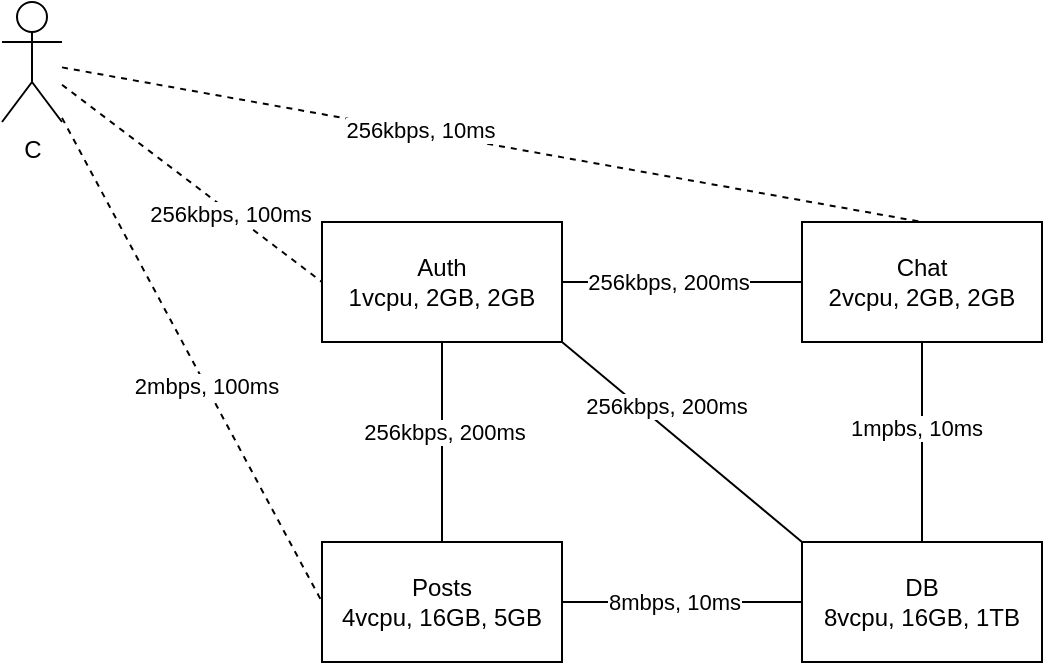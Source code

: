 <mxfile version="20.3.0" type="device" pages="2"><diagram id="TTRqupK-qeuxF9N37Ldn" name="social media"><mxGraphModel dx="775" dy="672" grid="1" gridSize="10" guides="1" tooltips="1" connect="1" arrows="1" fold="1" page="1" pageScale="1" pageWidth="850" pageHeight="1100" math="0" shadow="0"><root><mxCell id="0"/><mxCell id="1" parent="0"/><mxCell id="FjRku4gH8DPGYZkBuigK-8" style="orthogonalLoop=1;jettySize=auto;html=1;exitX=0.5;exitY=1;exitDx=0;exitDy=0;entryX=0.5;entryY=0;entryDx=0;entryDy=0;rounded=0;endArrow=none;endFill=0;" parent="1" source="FjRku4gH8DPGYZkBuigK-26" target="FjRku4gH8DPGYZkBuigK-25" edge="1"><mxGeometry relative="1" as="geometry"><mxPoint x="540" y="380" as="sourcePoint"/><mxPoint x="420" y="500" as="targetPoint"/></mxGeometry></mxCell><mxCell id="FjRku4gH8DPGYZkBuigK-22" value="1mpbs, 10ms" style="edgeLabel;html=1;align=center;verticalAlign=middle;resizable=0;points=[];" parent="FjRku4gH8DPGYZkBuigK-8" vertex="1" connectable="0"><mxGeometry x="-0.15" y="-3" relative="1" as="geometry"><mxPoint as="offset"/></mxGeometry></mxCell><mxCell id="FjRku4gH8DPGYZkBuigK-9" style="edgeStyle=none;rounded=0;orthogonalLoop=1;jettySize=auto;html=1;exitX=0;exitY=0.5;exitDx=0;exitDy=0;entryX=1;entryY=0.5;entryDx=0;entryDy=0;endArrow=none;endFill=0;" parent="1" source="FjRku4gH8DPGYZkBuigK-26" target="FjRku4gH8DPGYZkBuigK-27" edge="1"><mxGeometry relative="1" as="geometry"><mxPoint x="520" y="360" as="sourcePoint"/><mxPoint x="440" y="360" as="targetPoint"/></mxGeometry></mxCell><mxCell id="FjRku4gH8DPGYZkBuigK-20" value="256kbps, 200ms" style="edgeLabel;html=1;align=center;verticalAlign=middle;resizable=0;points=[];" parent="FjRku4gH8DPGYZkBuigK-9" vertex="1" connectable="0"><mxGeometry x="0.35" y="2" relative="1" as="geometry"><mxPoint x="14" y="-2" as="offset"/></mxGeometry></mxCell><mxCell id="FjRku4gH8DPGYZkBuigK-10" style="edgeStyle=none;rounded=0;orthogonalLoop=1;jettySize=auto;html=1;exitX=0.5;exitY=0;exitDx=0;exitDy=0;entryX=0.5;entryY=1;entryDx=0;entryDy=0;endArrow=none;endFill=0;" parent="1" source="FjRku4gH8DPGYZkBuigK-24" target="FjRku4gH8DPGYZkBuigK-27" edge="1"><mxGeometry relative="1" as="geometry"><mxPoint x="400" y="480" as="sourcePoint"/><mxPoint x="400" y="400" as="targetPoint"/></mxGeometry></mxCell><mxCell id="FjRku4gH8DPGYZkBuigK-21" value="256kbps, 200ms" style="edgeLabel;html=1;align=center;verticalAlign=middle;resizable=0;points=[];" parent="FjRku4gH8DPGYZkBuigK-10" vertex="1" connectable="0"><mxGeometry x="0.1" y="-1" relative="1" as="geometry"><mxPoint as="offset"/></mxGeometry></mxCell><mxCell id="FjRku4gH8DPGYZkBuigK-11" style="edgeStyle=none;rounded=0;orthogonalLoop=1;jettySize=auto;html=1;exitX=1;exitY=0.5;exitDx=0;exitDy=0;endArrow=none;endFill=0;entryX=0;entryY=0.5;entryDx=0;entryDy=0;" parent="1" source="FjRku4gH8DPGYZkBuigK-24" target="FjRku4gH8DPGYZkBuigK-25" edge="1"><mxGeometry relative="1" as="geometry"><mxPoint x="440" y="520" as="sourcePoint"/><mxPoint x="570" y="520" as="targetPoint"/></mxGeometry></mxCell><mxCell id="FjRku4gH8DPGYZkBuigK-23" value="8mbps, 10ms" style="edgeLabel;html=1;align=center;verticalAlign=middle;resizable=0;points=[];" parent="FjRku4gH8DPGYZkBuigK-11" vertex="1" connectable="0"><mxGeometry x="-0.2" y="-2" relative="1" as="geometry"><mxPoint x="8" y="-2" as="offset"/></mxGeometry></mxCell><mxCell id="FjRku4gH8DPGYZkBuigK-13" value="" style="edgeStyle=none;rounded=0;orthogonalLoop=1;jettySize=auto;html=1;endArrow=none;endFill=0;entryX=0;entryY=0.5;entryDx=0;entryDy=0;dashed=1;" parent="1" source="FjRku4gH8DPGYZkBuigK-12" target="FjRku4gH8DPGYZkBuigK-27" edge="1"><mxGeometry relative="1" as="geometry"><mxPoint x="378.361" y="341.639" as="targetPoint"/></mxGeometry></mxCell><mxCell id="FjRku4gH8DPGYZkBuigK-18" value="256kbps, 100ms" style="edgeLabel;html=1;align=center;verticalAlign=middle;resizable=0;points=[];" parent="FjRku4gH8DPGYZkBuigK-13" vertex="1" connectable="0"><mxGeometry x="0.291" y="-1" relative="1" as="geometry"><mxPoint as="offset"/></mxGeometry></mxCell><mxCell id="FjRku4gH8DPGYZkBuigK-14" value="" style="edgeStyle=none;rounded=0;orthogonalLoop=1;jettySize=auto;html=1;endArrow=none;endFill=0;entryX=0;entryY=0.5;entryDx=0;entryDy=0;dashed=1;" parent="1" source="FjRku4gH8DPGYZkBuigK-12" target="FjRku4gH8DPGYZkBuigK-24" edge="1"><mxGeometry relative="1" as="geometry"><mxPoint x="385.806" y="494.194" as="targetPoint"/></mxGeometry></mxCell><mxCell id="FjRku4gH8DPGYZkBuigK-19" value="2mbps, 100ms" style="edgeLabel;html=1;align=center;verticalAlign=middle;resizable=0;points=[];" parent="FjRku4gH8DPGYZkBuigK-14" vertex="1" connectable="0"><mxGeometry x="0.101" relative="1" as="geometry"><mxPoint as="offset"/></mxGeometry></mxCell><mxCell id="FjRku4gH8DPGYZkBuigK-16" value="" style="edgeStyle=none;rounded=0;orthogonalLoop=1;jettySize=auto;html=1;endArrow=none;endFill=0;entryX=0.5;entryY=0;entryDx=0;entryDy=0;dashed=1;" parent="1" source="FjRku4gH8DPGYZkBuigK-12" target="FjRku4gH8DPGYZkBuigK-26" edge="1"><mxGeometry relative="1" as="geometry"><mxPoint x="532.043" y="347.957" as="targetPoint"/></mxGeometry></mxCell><mxCell id="FjRku4gH8DPGYZkBuigK-17" value="256kbps, 10ms" style="edgeLabel;html=1;align=center;verticalAlign=middle;resizable=0;points=[];" parent="FjRku4gH8DPGYZkBuigK-16" vertex="1" connectable="0"><mxGeometry x="-0.367" y="2" relative="1" as="geometry"><mxPoint x="42" y="9" as="offset"/></mxGeometry></mxCell><mxCell id="FjRku4gH8DPGYZkBuigK-12" value="C" style="shape=umlActor;verticalLabelPosition=bottom;verticalAlign=top;html=1;outlineConnect=0;" parent="1" vertex="1"><mxGeometry x="200" y="210" width="30" height="60" as="geometry"/></mxCell><mxCell id="FjRku4gH8DPGYZkBuigK-24" value="Posts&lt;br&gt;4vcpu, 16GB, 5GB" style="rounded=0;whiteSpace=wrap;html=1;" parent="1" vertex="1"><mxGeometry x="360" y="480" width="120" height="60" as="geometry"/></mxCell><mxCell id="FjRku4gH8DPGYZkBuigK-25" value="DB&lt;br&gt;8vcpu, 16GB, 1TB" style="rounded=0;whiteSpace=wrap;html=1;" parent="1" vertex="1"><mxGeometry x="600" y="480" width="120" height="60" as="geometry"/></mxCell><mxCell id="FjRku4gH8DPGYZkBuigK-26" value="Chat&lt;br&gt;2vcpu, 2GB, 2GB" style="rounded=0;whiteSpace=wrap;html=1;" parent="1" vertex="1"><mxGeometry x="600" y="320" width="120" height="60" as="geometry"/></mxCell><mxCell id="FjRku4gH8DPGYZkBuigK-27" value="Auth&lt;br&gt;1vcpu, 2GB, 2GB" style="rounded=0;whiteSpace=wrap;html=1;" parent="1" vertex="1"><mxGeometry x="360" y="320" width="120" height="60" as="geometry"/></mxCell><mxCell id="RlEbvKN6AUEUlnHCWT5P-2" style="edgeStyle=none;rounded=0;orthogonalLoop=1;jettySize=auto;html=1;exitX=0;exitY=0;exitDx=0;exitDy=0;entryX=1;entryY=1;entryDx=0;entryDy=0;endArrow=none;endFill=0;" edge="1" parent="1" source="FjRku4gH8DPGYZkBuigK-25" target="FjRku4gH8DPGYZkBuigK-27"><mxGeometry relative="1" as="geometry"><mxPoint x="610" y="360" as="sourcePoint"/><mxPoint x="490" y="360" as="targetPoint"/></mxGeometry></mxCell><mxCell id="RlEbvKN6AUEUlnHCWT5P-3" value="256kbps, 200ms" style="edgeLabel;html=1;align=center;verticalAlign=middle;resizable=0;points=[];" vertex="1" connectable="0" parent="RlEbvKN6AUEUlnHCWT5P-2"><mxGeometry x="0.35" y="2" relative="1" as="geometry"><mxPoint x="14" y="-2" as="offset"/></mxGeometry></mxCell></root></mxGraphModel></diagram><diagram id="dUKU-cFJf_SO31FroUZK" name="iot"><mxGraphModel dx="775" dy="672" grid="1" gridSize="10" guides="1" tooltips="1" connect="1" arrows="1" fold="1" page="1" pageScale="1" pageWidth="850" pageHeight="1100" math="0" shadow="0"><root><mxCell id="0"/><mxCell id="1" parent="0"/><mxCell id="v3gYAGiaogh9FcAbDrpm-11" style="orthogonalLoop=1;jettySize=auto;html=1;exitX=0;exitY=0.5;exitDx=0;exitDy=0;entryX=1;entryY=0.5;entryDx=0;entryDy=0;rounded=0;endArrow=none;endFill=0;" edge="1" parent="1" source="v3gYAGiaogh9FcAbDrpm-19" target="v3gYAGiaogh9FcAbDrpm-18"><mxGeometry relative="1" as="geometry"><mxPoint x="550" y="390" as="sourcePoint"/><mxPoint x="430" y="510" as="targetPoint"/></mxGeometry></mxCell><mxCell id="v3gYAGiaogh9FcAbDrpm-12" value="1mpbs, 10ms" style="edgeLabel;html=1;align=center;verticalAlign=middle;resizable=0;points=[];" vertex="1" connectable="0" parent="v3gYAGiaogh9FcAbDrpm-11"><mxGeometry x="-0.15" y="-3" relative="1" as="geometry"><mxPoint as="offset"/></mxGeometry></mxCell><mxCell id="v3gYAGiaogh9FcAbDrpm-13" value="" style="edgeStyle=none;rounded=0;orthogonalLoop=1;jettySize=auto;html=1;endArrow=none;endFill=0;entryX=0.5;entryY=0;entryDx=0;entryDy=0;dashed=1;" edge="1" parent="1" source="v3gYAGiaogh9FcAbDrpm-17" target="v3gYAGiaogh9FcAbDrpm-18"><mxGeometry relative="1" as="geometry"><mxPoint x="395.806" y="504.194" as="targetPoint"/></mxGeometry></mxCell><mxCell id="v3gYAGiaogh9FcAbDrpm-14" value="10mbps, 100ms" style="edgeLabel;html=1;align=center;verticalAlign=middle;resizable=0;points=[];" vertex="1" connectable="0" parent="v3gYAGiaogh9FcAbDrpm-13"><mxGeometry x="0.101" relative="1" as="geometry"><mxPoint as="offset"/></mxGeometry></mxCell><mxCell id="v3gYAGiaogh9FcAbDrpm-15" value="" style="edgeStyle=none;rounded=0;orthogonalLoop=1;jettySize=auto;html=1;endArrow=none;endFill=0;entryX=0.5;entryY=0;entryDx=0;entryDy=0;dashed=1;" edge="1" parent="1" source="v3gYAGiaogh9FcAbDrpm-17" target="v3gYAGiaogh9FcAbDrpm-19"><mxGeometry relative="1" as="geometry"><mxPoint x="542.043" y="357.957" as="targetPoint"/></mxGeometry></mxCell><mxCell id="v3gYAGiaogh9FcAbDrpm-16" value="1mpbs, 10ms" style="edgeLabel;html=1;align=center;verticalAlign=middle;resizable=0;points=[];" vertex="1" connectable="0" parent="v3gYAGiaogh9FcAbDrpm-15"><mxGeometry x="-0.367" y="2" relative="1" as="geometry"><mxPoint x="14" y="30" as="offset"/></mxGeometry></mxCell><mxCell id="v3gYAGiaogh9FcAbDrpm-17" value="C" style="shape=umlActor;verticalLabelPosition=bottom;verticalAlign=top;html=1;outlineConnect=0;" vertex="1" parent="1"><mxGeometry x="540" y="330" width="30" height="60" as="geometry"/></mxCell><mxCell id="v3gYAGiaogh9FcAbDrpm-18" value="Data collection&lt;br&gt;16vcpu, 16GB, 5GB" style="rounded=0;whiteSpace=wrap;html=1;" vertex="1" parent="1"><mxGeometry x="370" y="490" width="120" height="60" as="geometry"/></mxCell><mxCell id="v3gYAGiaogh9FcAbDrpm-19" value="Control&lt;br&gt;8vcpu, 2GB, 2GB" style="rounded=0;whiteSpace=wrap;html=1;" vertex="1" parent="1"><mxGeometry x="620" y="490" width="120" height="60" as="geometry"/></mxCell></root></mxGraphModel></diagram></mxfile>